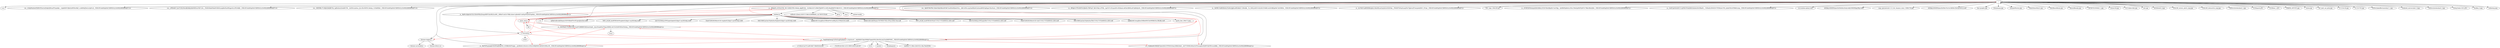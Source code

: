 strict digraph G {
ratio=compress;
concentrate=true;
"/" -> "/";
"/" -> "cc.js";
"/" -> "css__b2ApNmzhoeYbI6tt4TiacrnsEo6pOjMsuaFYyqoAiks__s3gktIkVtCBJsEaDEWrnNkZ_o-e6dWqFjlwLsGgM-xQ__PZB1IfU4sb6SipDrbCSKW0ivtyz3wMQLlR9HRfudjrU.css";
"/" -> "css__yPB3eKrT_JwrT1HLlN4rABQ86JyfdbWRlYnzV9D7yDs__FDH0S9kAP8Ah9VZK9tLdsgBieWmHWqpsDcLrPEG68J0__PZB1IfU4sb6SipDrbCSKW0ivtyz3wMQLlR9HRfudjrU.css";
"/" -> "css__SlEE9By-F-Ll9ijIrQb0JBI7fm_xgRwInsuZzwkHCYM__QcE9Gcua9suc_JLh-iX5cPilFSCsfedzp_1t2XdHXh8__PZB1IfU4sb6SipDrbCSKW0ivtyz3wMQLlR9HRfudjrU.css";
"/" -> "js__9MbgYh_eU83wGTi6_3K11QEKiUPK1cMaZq_AJgRPc8w__EyHAh1hUCsNRzYMjZHT1L2rBCxPpAPAHT3UBJ191S-I__PZB1IfU4sb6SipDrbCSKW0ivtyz3wMQLlR9HRfudjrU.js";
"/" -> "css__XpSlUMnTHo-OnbwOhjQQKzzM29k7lcoAYdcRQkchYGA__cfd8-4OPa-oygOmKX6yK2yk5mA8MSOgDgad-Mav6us4__PZB1IfU4sb6SipDrbCSKW0ivtyz3wMQLlR9HRfudjrU.css";
"/" -> "js__BqWvcHgbGhUILiCQNuPHXvJOwqaMlfVU6y0ftQ2caW8__8H8nV1oQC47HBy2xhwv1qHw8hY-5u9GpYPm92EOpPkQ__PZB1IfU4sb6SipDrbCSKW0ivtyz3wMQLlR9HRfudjrU.js";
"/" -> "177031030.js";
"/" -> "foresee-trigger.js";
"/" -> "js__EDiTHeZs70c6RSvteJs1sLpYCQRBBlN28J2mntrlq44__kxyaVurg4Fp2Y4ipa5KRHx-sbCI1h59zWOXGoFs8x4g__PZB1IfU4sb6SipDrbCSKW0ivtyz3wMQLlR9HRfudjrU.js";
"/" -> "amzn_ads.js";
"/" -> "js__6Polpvu7ZTuiMOYsOJh4Ea7KW5pF_Rd2vFeky-zFYEk__kp35UCuTcyqrzHl-wNQhmA-o6OhcXRMLaR-PqHhZpO4__PZB1IfU4sb6SipDrbCSKW0ivtyz3wMQLlR9HRfudjrU.js";
"/" -> "js__3hNWr-SnIKSHoSn2VnMz2JjjKcatfEtbKk2C-Z6SxBk__Vx_DMCjzSIf1VcNyt85UF49B1wuNrHBQjeWe7AOORMw__PZB1IfU4sb6SipDrbCSKW0ivtyz3wMQLlR9HRfudjrU.js";
"/" -> "js__4cvVkGS-qKHMHKnfpdLc3bloMlLenOrgGk2xOZQF4ko__PW80PT4NujttunqiYhCTJg0ruZF3nwpwkQX5C_fCGps__PZB1IfU4sb6SipDrbCSKW0ivtyz3wMQLlR9HRfudjrU.js";
"/" -> "js__RnFGPLzjyopdjvtSLWOeqfSqsN3L_0C8BkObZYQaJpc__qLl6I6z81yNsQrvA-3ZOyI1BXJXN6CQEfQN2ZHlLoV8__PZB1IfU4sb6SipDrbCSKW0ivtyz3wMQLlR9HRfudjrU.js";
"/" -> "TWC_logo_100x100.gif";
"/" -> "js__7hqlQPq8QebzjJ7QT0rEaqjEhij8qEev7-yGp3ytyoU__6qE86D87hkiz0MKkFOgmbSWyLBwOb2ydyZ3oZ6RFWNE__PZB1IfU4sb6SipDrbCSKW0ivtyz3wMQLlR9HRfudjrU.js";
"/" -> "js__B7KPQSFdwmpub0dvhRbxLzVLR-Nhw0JbqNx7araT4Jg__QeHR0PpKAOzc29LcCMeQxjHS0TpW-Yc79KevBfaOjHw__PZB1IfU4sb6SipDrbCSKW0ivtyz3wMQLlR9HRfudjrU.js";
"/" -> "js__yTgRAo94UBDEJF1JwyQOi21VYY9vX1funy5RHd2dle0__bGF7tNM9cS8QaVyPOtuoapKs0ZtJWVQkYIWcwozBkfk__PZB1IfU4sb6SipDrbCSKW0ivtyz3wMQLlR9HRfudjrU.js";
"/" -> "js__GoI5CgwYaGhPz7c1qF6DCPGkQRDZrhbl4oG6vERkoPs__CSFAuXyOHvKGS7FEWjrxn7tFx_JmfmThGoYN8kSczmg__PZB1IfU4sb6SipDrbCSKW0ivtyz3wMQLlR9HRfudjrU.js";
"177031030.js" -> "event";
"js__EDiTHeZs70c6RSvteJs1sLpYCQRBBlN28J2mntrlq44__kxyaVurg4Fp2Y4ipa5KRHx-sbCI1h59zWOXGoFs8x4g__PZB1IfU4sb6SipDrbCSKW0ivtyz3wMQLlR9HRfudjrU.js" -> "rta.js";
"js__9MbgYh_eU83wGTi6_3K11QEKiUPK1cMaZq_AJgRPc8w__EyHAh1hUCsNRzYMjZHT1L2rBCxPpAPAHT3UBJ191S-I__PZB1IfU4sb6SipDrbCSKW0ivtyz3wMQLlR9HRfudjrU.js" -> "callback=jQuery18307575861026998609_1427897879549";
"js__9MbgYh_eU83wGTi6_3K11QEKiUPK1cMaZq_AJgRPc8w__EyHAh1hUCsNRzYMjZHT1L2rBCxPpAPAHT3UBJ191S-I__PZB1IfU4sb6SipDrbCSKW0ivtyz3wMQLlR9HRfudjrU.js" -> "/";
"amzn_ads.js" -> "bid";
"js__9MbgYh_eU83wGTi6_3K11QEKiUPK1cMaZq_AJgRPc8w__EyHAh1hUCsNRzYMjZHT1L2rBCxPpAPAHT3UBJ191S-I__PZB1IfU4sb6SipDrbCSKW0ivtyz3wMQLlR9HRfudjrU.js" -> "get.js";
"js__9MbgYh_eU83wGTi6_3K11QEKiUPK1cMaZq_AJgRPc8w__EyHAh1hUCsNRzYMjZHT1L2rBCxPpAPAHT3UBJ191S-I__PZB1IfU4sb6SipDrbCSKW0ivtyz3wMQLlR9HRfudjrU.js" -> "ua.js";
"js__9MbgYh_eU83wGTi6_3K11QEKiUPK1cMaZq_AJgRPc8w__EyHAh1hUCsNRzYMjZHT1L2rBCxPpAPAHT3UBJ191S-I__PZB1IfU4sb6SipDrbCSKW0ivtyz3wMQLlR9HRfudjrU.js" -> "content-mode)";
"js__9MbgYh_eU83wGTi6_3K11QEKiUPK1cMaZq_AJgRPc8w__EyHAh1hUCsNRzYMjZHT1L2rBCxPpAPAHT3UBJ191S-I__PZB1IfU4sb6SipDrbCSKW0ivtyz3wMQLlR9HRfudjrU.js" -> "webfont.js";
"/" -> "wx-iconfont-global.woff";
"webfont.js" -> "css";
"webfont.js" -> "cJZKeOuBrn4kERxqtaUH3VtXRa8TVwTICgirnJhmVJw.woff2";
"webfont.js" -> "MTP_ySUJH_bn48VBG8sNSugdm0LZdjqr5-oayXSOefg.woff2";
"webfont.js" -> "k3k702ZOKiLJc3WVjuplzOgdm0LZdjqr5-oayXSOefg.woff2";
"webfont.js" -> "EInbV5DfGHOiMmvb1Xr-hugdm0LZdjqr5-oayXSOefg.woff2";
"webfont.js" -> "DXI1ORHCpsQm3Vp6mXoaTegdm0LZdjqr5-oayXSOefg.woff2";
"webfont.js" -> "xjAJXh38I15wypJXxuGMBo4P5ICox8Kq3LLUNMylGO4.woff2";
"webfont.js" -> "cJZKeOuBrn4kERxqtaUH3T8E0i7KZn-EPnyo3HZu7kw.woff";
"webfont.js" -> "MTP_ySUJH_bn48VBG8sNSnhCUOGz7vYGh680lGh-uXM.woff";
"webfont.js" -> "k3k702ZOKiLJc3WVjuplzHhCUOGz7vYGh680lGh-uXM.woff";
"webfont.js" -> "EInbV5DfGHOiMmvb1Xr-hnhCUOGz7vYGh680lGh-uXM.woff";
"webfont.js" -> "DXI1ORHCpsQm3Vp6mXoaTXhCUOGz7vYGh680lGh-uXM.woff";
"webfont.js" -> "xjAJXh38I15wypJXxuGMBobN6UDyHWBl620a-IRfuBk.woff";
"webfont.js" -> "sprite_foot_300x72.png";
"webfont.js" -> "css";
"/" -> "b9QBgL0iMZfDSpmcXcE8nHm2hrkyco9jQ3NKMXpgOBg.woff2";
"/" -> "map_specnewsdct-113_ltst_4namus_enus_1280x720.jpg";
"/" -> "b9QBgL0iMZfDSpmcXcE8nCSLrGe-fkSRw2DeVgOoWcQ.woff";
"js__7hqlQPq8QebzjJ7QT0rEaqjEhij8qEev7-yGp3ytyoU__6qE86D87hkiz0MKkFOgmbSWyLBwOb2ydyZ3oZ6RFWNE__PZB1IfU4sb6SipDrbCSKW0ivtyz3wMQLlR9HRfudjrU.js" -> "breakingnow)";
"js__7hqlQPq8QebzjJ7QT0rEaqjEhij8qEev7-yGp3ytyoU__6qE86D87hkiz0MKkFOgmbSWyLBwOb2ydyZ3oZ6RFWNE__PZB1IfU4sb6SipDrbCSKW0ivtyz3wMQLlR9HRfudjrU.js" -> "(ee98a573-186e-42d6-952c-8ba78ed3f284";
"js__7hqlQPq8QebzjJ7QT0rEaqjEhij8qEev7-yGp3ytyoU__6qE86D87hkiz0MKkFOgmbSWyLBwOb2ydyZ3oZ6RFWNE__PZB1IfU4sb6SipDrbCSKW0ivtyz3wMQLlR9HRfudjrU.js" -> "(c7c64cc8-ab79-4a98-8b97-f9e802b5e3ad";
"js__7hqlQPq8QebzjJ7QT0rEaqjEhij8qEev7-yGp3ytyoU__6qE86D87hkiz0MKkFOgmbSWyLBwOb2ydyZ3oZ6RFWNE__PZB1IfU4sb6SipDrbCSKW0ivtyz3wMQLlR9HRfudjrU.js" -> "(7b18f144-65b5-4253-8909-4fc835a9c367";
"js__7hqlQPq8QebzjJ7QT0rEaqjEhij8qEev7-yGp3ytyoU__6qE86D87hkiz0MKkFOgmbSWyLBwOb2ydyZ3oZ6RFWNE__PZB1IfU4sb6SipDrbCSKW0ivtyz3wMQLlR9HRfudjrU.js" -> "(0,8)";
"foresee-trigger.js" -> "foresee-surveydef.js";
"/" -> "thor-graphic.jpg";
"/" -> "Drmmmaaa.jpg";
"/" -> "SlurpeeWavess.jpg";
"/" -> "MoonVenusMars1.jpg";
"/" -> "BestBeachBoom.jpg";
"/" -> "RecordBoooks.jpg";
"/" -> "AP599782393643_1.jpg";
"/" -> "storm226.jpg";
"/" -> "w15-idaho-falls.jpg";
"/" -> "cle2.jpg";
"/" -> "462664440_0.jpg";
"/" -> "320x180_severe_alerts_map.jpg";
"/" -> "320x180_interactive_map.jpg";
"js__7hqlQPq8QebzjJ7QT0rEaqjEhij8qEev7-yGp3ytyoU__6qE86D87hkiz0MKkFOgmbSWyLBwOb2ydyZ3oZ6RFWNE__PZB1IfU4sb6SipDrbCSKW0ivtyz3wMQLlR9HRfudjrU.js" -> "(assets)";
"js__7hqlQPq8QebzjJ7QT0rEaqjEhij8qEev7-yGp3ytyoU__6qE86D87hkiz0MKkFOgmbSWyLBwOb2ydyZ3oZ6RFWNE__PZB1IfU4sb6SipDrbCSKW0ivtyz3wMQLlR9HRfudjrU.js" -> "(assets)";
"/" -> "006twcchrisburkard_1.jpg";
"/" -> "0228sparta.JPG";
"/" -> "0228thor_1.JPG";
"/" -> "SPARTA_SETUP2.jpg";
"/" -> "statue.jpg";
"/" -> "dct_next_sat_prim.jpg";
"/" -> "D-1224130.jpg";
"foresee-trigger.js" -> "foresee-dhtml.css";
"/" -> "D-1222702.jpg";
"/" -> "026twclakeeffectsnowday2_1.jpg";
"/" -> "treehotel_mirrorcube1_0.jpg";
"/" -> "044twcchrisburkard_2.jpg";
"/" -> "25ewg-foods-2015.JPG";
"/" -> "026twclakeeffectsnowday2_1.jpg";
"/" -> "KuaBay_0.jpg";
"/" -> "SPARTA_SETUP2.jpg";
"/" -> "coldsetup.png";
"js__9MbgYh_eU83wGTi6_3K11QEKiUPK1cMaZq_AJgRPc8w__EyHAh1hUCsNRzYMjZHT1L2rBCxPpAPAHT3UBJ191S-I__PZB1IfU4sb6SipDrbCSKW0ivtyz3wMQLlR9HRfudjrU.js" -> "js__BqWvcHgbGhUILiCQNuPHXvJOwqaMlfVU6y0ftQ2caW8__8H8nV1oQC47HBy2xhwv1qHw8hY-5u9GpYPm92EOpPkQ__PZB1IfU4sb6SipDrbCSKW0ivtyz3wMQLlR9HRfudjrU.js"[color=red];
"js__9MbgYh_eU83wGTi6_3K11QEKiUPK1cMaZq_AJgRPc8w__EyHAh1hUCsNRzYMjZHT1L2rBCxPpAPAHT3UBJ191S-I__PZB1IfU4sb6SipDrbCSKW0ivtyz3wMQLlR9HRfudjrU.js" -> "177031030.js"[color=red];
"js__BqWvcHgbGhUILiCQNuPHXvJOwqaMlfVU6y0ftQ2caW8__8H8nV1oQC47HBy2xhwv1qHw8hY-5u9GpYPm92EOpPkQ__PZB1IfU4sb6SipDrbCSKW0ivtyz3wMQLlR9HRfudjrU.js" -> "177031030.js"[color=red];
"177031030.js" -> "foresee-trigger.js"[color=red];
"177031030.js" -> "js__EDiTHeZs70c6RSvteJs1sLpYCQRBBlN28J2mntrlq44__kxyaVurg4Fp2Y4ipa5KRHx-sbCI1h59zWOXGoFs8x4g__PZB1IfU4sb6SipDrbCSKW0ivtyz3wMQLlR9HRfudjrU.js"[color=red];
"js__EDiTHeZs70c6RSvteJs1sLpYCQRBBlN28J2mntrlq44__kxyaVurg4Fp2Y4ipa5KRHx-sbCI1h59zWOXGoFs8x4g__PZB1IfU4sb6SipDrbCSKW0ivtyz3wMQLlR9HRfudjrU.js" -> "amzn_ads.js"[color=red];
"177031030.js" -> "amzn_ads.js"[color=red];
"amzn_ads.js" -> "/"[color=red];
"177031030.js" -> "/"[color=red];
"177031030.js" -> "js__RnFGPLzjyopdjvtSLWOeqfSqsN3L_0C8BkObZYQaJpc__qLl6I6z81yNsQrvA-3ZOyI1BXJXN6CQEfQN2ZHlLoV8__PZB1IfU4sb6SipDrbCSKW0ivtyz3wMQLlR9HRfudjrU.js"[color=red];
"js__RnFGPLzjyopdjvtSLWOeqfSqsN3L_0C8BkObZYQaJpc__qLl6I6z81yNsQrvA-3ZOyI1BXJXN6CQEfQN2ZHlLoV8__PZB1IfU4sb6SipDrbCSKW0ivtyz3wMQLlR9HRfudjrU.js" -> "js__7hqlQPq8QebzjJ7QT0rEaqjEhij8qEev7-yGp3ytyoU__6qE86D87hkiz0MKkFOgmbSWyLBwOb2ydyZ3oZ6RFWNE__PZB1IfU4sb6SipDrbCSKW0ivtyz3wMQLlR9HRfudjrU.js"[color=red];
"js__EDiTHeZs70c6RSvteJs1sLpYCQRBBlN28J2mntrlq44__kxyaVurg4Fp2Y4ipa5KRHx-sbCI1h59zWOXGoFs8x4g__PZB1IfU4sb6SipDrbCSKW0ivtyz3wMQLlR9HRfudjrU.js" -> "js__7hqlQPq8QebzjJ7QT0rEaqjEhij8qEev7-yGp3ytyoU__6qE86D87hkiz0MKkFOgmbSWyLBwOb2ydyZ3oZ6RFWNE__PZB1IfU4sb6SipDrbCSKW0ivtyz3wMQLlR9HRfudjrU.js"[color=red];
"js__7hqlQPq8QebzjJ7QT0rEaqjEhij8qEev7-yGp3ytyoU__6qE86D87hkiz0MKkFOgmbSWyLBwOb2ydyZ3oZ6RFWNE__PZB1IfU4sb6SipDrbCSKW0ivtyz3wMQLlR9HRfudjrU.js" -> "/"[color=red];
"js__yTgRAo94UBDEJF1JwyQOi21VYY9vX1funy5RHd2dle0__bGF7tNM9cS8QaVyPOtuoapKs0ZtJWVQkYIWcwozBkfk__PZB1IfU4sb6SipDrbCSKW0ivtyz3wMQLlR9HRfudjrU.js" -> "/"[color=red];
"js__EDiTHeZs70c6RSvteJs1sLpYCQRBBlN28J2mntrlq44__kxyaVurg4Fp2Y4ipa5KRHx-sbCI1h59zWOXGoFs8x4g__PZB1IfU4sb6SipDrbCSKW0ivtyz3wMQLlR9HRfudjrU.js" -> "/"[color=red];
"/" -> "webfont.js"[color=red];
"webfont.js" -> "/"[color=red];
"js__RnFGPLzjyopdjvtSLWOeqfSqsN3L_0C8BkObZYQaJpc__qLl6I6z81yNsQrvA-3ZOyI1BXJXN6CQEfQN2ZHlLoV8__PZB1IfU4sb6SipDrbCSKW0ivtyz3wMQLlR9HRfudjrU.js" -> "js__EDiTHeZs70c6RSvteJs1sLpYCQRBBlN28J2mntrlq44__kxyaVurg4Fp2Y4ipa5KRHx-sbCI1h59zWOXGoFs8x4g__PZB1IfU4sb6SipDrbCSKW0ivtyz3wMQLlR9HRfudjrU.js"[color=red];
"js__7hqlQPq8QebzjJ7QT0rEaqjEhij8qEev7-yGp3ytyoU__6qE86D87hkiz0MKkFOgmbSWyLBwOb2ydyZ3oZ6RFWNE__PZB1IfU4sb6SipDrbCSKW0ivtyz3wMQLlR9HRfudjrU.js" -> "js__EDiTHeZs70c6RSvteJs1sLpYCQRBBlN28J2mntrlq44__kxyaVurg4Fp2Y4ipa5KRHx-sbCI1h59zWOXGoFs8x4g__PZB1IfU4sb6SipDrbCSKW0ivtyz3wMQLlR9HRfudjrU.js"[color=red];
"js__EDiTHeZs70c6RSvteJs1sLpYCQRBBlN28J2mntrlq44__kxyaVurg4Fp2Y4ipa5KRHx-sbCI1h59zWOXGoFs8x4g__PZB1IfU4sb6SipDrbCSKW0ivtyz3wMQLlR9HRfudjrU.js" -> "js__RnFGPLzjyopdjvtSLWOeqfSqsN3L_0C8BkObZYQaJpc__qLl6I6z81yNsQrvA-3ZOyI1BXJXN6CQEfQN2ZHlLoV8__PZB1IfU4sb6SipDrbCSKW0ivtyz3wMQLlR9HRfudjrU.js"[color=red];
"js__7hqlQPq8QebzjJ7QT0rEaqjEhij8qEev7-yGp3ytyoU__6qE86D87hkiz0MKkFOgmbSWyLBwOb2ydyZ3oZ6RFWNE__PZB1IfU4sb6SipDrbCSKW0ivtyz3wMQLlR9HRfudjrU.js" -> "js__RnFGPLzjyopdjvtSLWOeqfSqsN3L_0C8BkObZYQaJpc__qLl6I6z81yNsQrvA-3ZOyI1BXJXN6CQEfQN2ZHlLoV8__PZB1IfU4sb6SipDrbCSKW0ivtyz3wMQLlR9HRfudjrU.js"[color=red];
"js__EDiTHeZs70c6RSvteJs1sLpYCQRBBlN28J2mntrlq44__kxyaVurg4Fp2Y4ipa5KRHx-sbCI1h59zWOXGoFs8x4g__PZB1IfU4sb6SipDrbCSKW0ivtyz3wMQLlR9HRfudjrU.js" -> "177031030.js"[color=red];
"177031030.js" -> "webfont.js"[color=red];
"js__EDiTHeZs70c6RSvteJs1sLpYCQRBBlN28J2mntrlq44__kxyaVurg4Fp2Y4ipa5KRHx-sbCI1h59zWOXGoFs8x4g__PZB1IfU4sb6SipDrbCSKW0ivtyz3wMQLlR9HRfudjrU.js" -> "webfont.js"[color=red];
"amzn_ads.js" -> "webfont.js"[color=red];
"js__7hqlQPq8QebzjJ7QT0rEaqjEhij8qEev7-yGp3ytyoU__6qE86D87hkiz0MKkFOgmbSWyLBwOb2ydyZ3oZ6RFWNE__PZB1IfU4sb6SipDrbCSKW0ivtyz3wMQLlR9HRfudjrU.js" -> "webfont.js"[color=red];
"js__9MbgYh_eU83wGTi6_3K11QEKiUPK1cMaZq_AJgRPc8w__EyHAh1hUCsNRzYMjZHT1L2rBCxPpAPAHT3UBJ191S-I__PZB1IfU4sb6SipDrbCSKW0ivtyz3wMQLlR9HRfudjrU.js" -> "js__7hqlQPq8QebzjJ7QT0rEaqjEhij8qEev7-yGp3ytyoU__6qE86D87hkiz0MKkFOgmbSWyLBwOb2ydyZ3oZ6RFWNE__PZB1IfU4sb6SipDrbCSKW0ivtyz3wMQLlR9HRfudjrU.js"[color=red];
"177031030.js" -> "js__7hqlQPq8QebzjJ7QT0rEaqjEhij8qEev7-yGp3ytyoU__6qE86D87hkiz0MKkFOgmbSWyLBwOb2ydyZ3oZ6RFWNE__PZB1IfU4sb6SipDrbCSKW0ivtyz3wMQLlR9HRfudjrU.js"[color=red];
"js__7hqlQPq8QebzjJ7QT0rEaqjEhij8qEev7-yGp3ytyoU__6qE86D87hkiz0MKkFOgmbSWyLBwOb2ydyZ3oZ6RFWNE__PZB1IfU4sb6SipDrbCSKW0ivtyz3wMQLlR9HRfudjrU.js" -> "amzn_ads.js"[color=red];
"webfont.js" -> "amzn_ads.js"[color=red];
"js__9MbgYh_eU83wGTi6_3K11QEKiUPK1cMaZq_AJgRPc8w__EyHAh1hUCsNRzYMjZHT1L2rBCxPpAPAHT3UBJ191S-I__PZB1IfU4sb6SipDrbCSKW0ivtyz3wMQLlR9HRfudjrU.js" -> "js__yTgRAo94UBDEJF1JwyQOi21VYY9vX1funy5RHd2dle0__bGF7tNM9cS8QaVyPOtuoapKs0ZtJWVQkYIWcwozBkfk__PZB1IfU4sb6SipDrbCSKW0ivtyz3wMQLlR9HRfudjrU.js"[color=red];
"js__7hqlQPq8QebzjJ7QT0rEaqjEhij8qEev7-yGp3ytyoU__6qE86D87hkiz0MKkFOgmbSWyLBwOb2ydyZ3oZ6RFWNE__PZB1IfU4sb6SipDrbCSKW0ivtyz3wMQLlR9HRfudjrU.js" -> "js__yTgRAo94UBDEJF1JwyQOi21VYY9vX1funy5RHd2dle0__bGF7tNM9cS8QaVyPOtuoapKs0ZtJWVQkYIWcwozBkfk__PZB1IfU4sb6SipDrbCSKW0ivtyz3wMQLlR9HRfudjrU.js"[color=red];
"amzn_ads.js" -> "js__EDiTHeZs70c6RSvteJs1sLpYCQRBBlN28J2mntrlq44__kxyaVurg4Fp2Y4ipa5KRHx-sbCI1h59zWOXGoFs8x4g__PZB1IfU4sb6SipDrbCSKW0ivtyz3wMQLlR9HRfudjrU.js"[color=red];
"js__BqWvcHgbGhUILiCQNuPHXvJOwqaMlfVU6y0ftQ2caW8__8H8nV1oQC47HBy2xhwv1qHw8hY-5u9GpYPm92EOpPkQ__PZB1IfU4sb6SipDrbCSKW0ivtyz3wMQLlR9HRfudjrU.js" -> "js__9MbgYh_eU83wGTi6_3K11QEKiUPK1cMaZq_AJgRPc8w__EyHAh1hUCsNRzYMjZHT1L2rBCxPpAPAHT3UBJ191S-I__PZB1IfU4sb6SipDrbCSKW0ivtyz3wMQLlR9HRfudjrU.js"[color=red];
}
